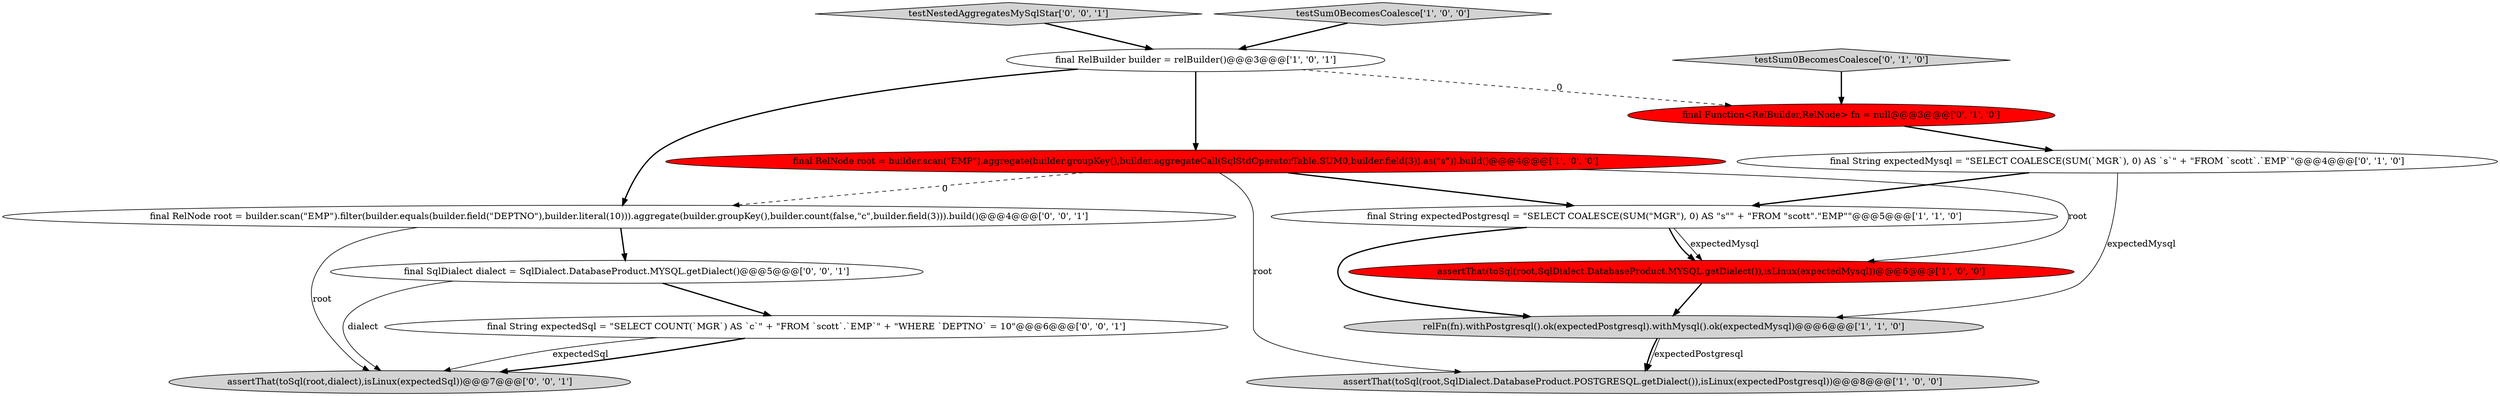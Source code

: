 digraph {
11 [style = filled, label = "assertThat(toSql(root,dialect),isLinux(expectedSql))@@@7@@@['0', '0', '1']", fillcolor = lightgray, shape = ellipse image = "AAA0AAABBB3BBB"];
12 [style = filled, label = "final RelNode root = builder.scan(\"EMP\").filter(builder.equals(builder.field(\"DEPTNO\"),builder.literal(10))).aggregate(builder.groupKey(),builder.count(false,\"c\",builder.field(3))).build()@@@4@@@['0', '0', '1']", fillcolor = white, shape = ellipse image = "AAA0AAABBB3BBB"];
14 [style = filled, label = "final SqlDialect dialect = SqlDialect.DatabaseProduct.MYSQL.getDialect()@@@5@@@['0', '0', '1']", fillcolor = white, shape = ellipse image = "AAA0AAABBB3BBB"];
9 [style = filled, label = "testSum0BecomesCoalesce['0', '1', '0']", fillcolor = lightgray, shape = diamond image = "AAA0AAABBB2BBB"];
8 [style = filled, label = "final String expectedMysql = \"SELECT COALESCE(SUM(`MGR`), 0) AS `s`\" + \"FROM `scott`.`EMP`\"@@@4@@@['0', '1', '0']", fillcolor = white, shape = ellipse image = "AAA0AAABBB2BBB"];
1 [style = filled, label = "assertThat(toSql(root,SqlDialect.DatabaseProduct.MYSQL.getDialect()),isLinux(expectedMysql))@@@6@@@['1', '0', '0']", fillcolor = red, shape = ellipse image = "AAA1AAABBB1BBB"];
10 [style = filled, label = "final String expectedSql = \"SELECT COUNT(`MGR`) AS `c`\" + \"FROM `scott`.`EMP`\" + \"WHERE `DEPTNO` = 10\"@@@6@@@['0', '0', '1']", fillcolor = white, shape = ellipse image = "AAA0AAABBB3BBB"];
13 [style = filled, label = "testNestedAggregatesMySqlStar['0', '0', '1']", fillcolor = lightgray, shape = diamond image = "AAA0AAABBB3BBB"];
4 [style = filled, label = "final RelNode root = builder.scan(\"EMP\").aggregate(builder.groupKey(),builder.aggregateCall(SqlStdOperatorTable.SUM0,builder.field(3)).as(\"s\")).build()@@@4@@@['1', '0', '0']", fillcolor = red, shape = ellipse image = "AAA1AAABBB1BBB"];
3 [style = filled, label = "final String expectedPostgresql = \"SELECT COALESCE(SUM(\"MGR\"), 0) AS \"s\"\" + \"FROM \"scott\".\"EMP\"\"@@@5@@@['1', '1', '0']", fillcolor = white, shape = ellipse image = "AAA0AAABBB1BBB"];
2 [style = filled, label = "relFn(fn).withPostgresql().ok(expectedPostgresql).withMysql().ok(expectedMysql)@@@6@@@['1', '1', '0']", fillcolor = lightgray, shape = ellipse image = "AAA0AAABBB1BBB"];
0 [style = filled, label = "testSum0BecomesCoalesce['1', '0', '0']", fillcolor = lightgray, shape = diamond image = "AAA0AAABBB1BBB"];
7 [style = filled, label = "final Function<RelBuilder,RelNode> fn = null@@@3@@@['0', '1', '0']", fillcolor = red, shape = ellipse image = "AAA1AAABBB2BBB"];
5 [style = filled, label = "final RelBuilder builder = relBuilder()@@@3@@@['1', '0', '1']", fillcolor = white, shape = ellipse image = "AAA0AAABBB1BBB"];
6 [style = filled, label = "assertThat(toSql(root,SqlDialect.DatabaseProduct.POSTGRESQL.getDialect()),isLinux(expectedPostgresql))@@@8@@@['1', '0', '0']", fillcolor = lightgray, shape = ellipse image = "AAA0AAABBB1BBB"];
4->3 [style = bold, label=""];
3->1 [style = solid, label="expectedMysql"];
3->1 [style = bold, label=""];
8->2 [style = solid, label="expectedMysql"];
2->6 [style = bold, label=""];
8->3 [style = bold, label=""];
2->6 [style = solid, label="expectedPostgresql"];
14->10 [style = bold, label=""];
9->7 [style = bold, label=""];
7->8 [style = bold, label=""];
4->12 [style = dashed, label="0"];
4->1 [style = solid, label="root"];
14->11 [style = solid, label="dialect"];
3->2 [style = bold, label=""];
12->11 [style = solid, label="root"];
5->12 [style = bold, label=""];
5->4 [style = bold, label=""];
12->14 [style = bold, label=""];
13->5 [style = bold, label=""];
1->2 [style = bold, label=""];
5->7 [style = dashed, label="0"];
10->11 [style = solid, label="expectedSql"];
4->6 [style = solid, label="root"];
0->5 [style = bold, label=""];
10->11 [style = bold, label=""];
}

